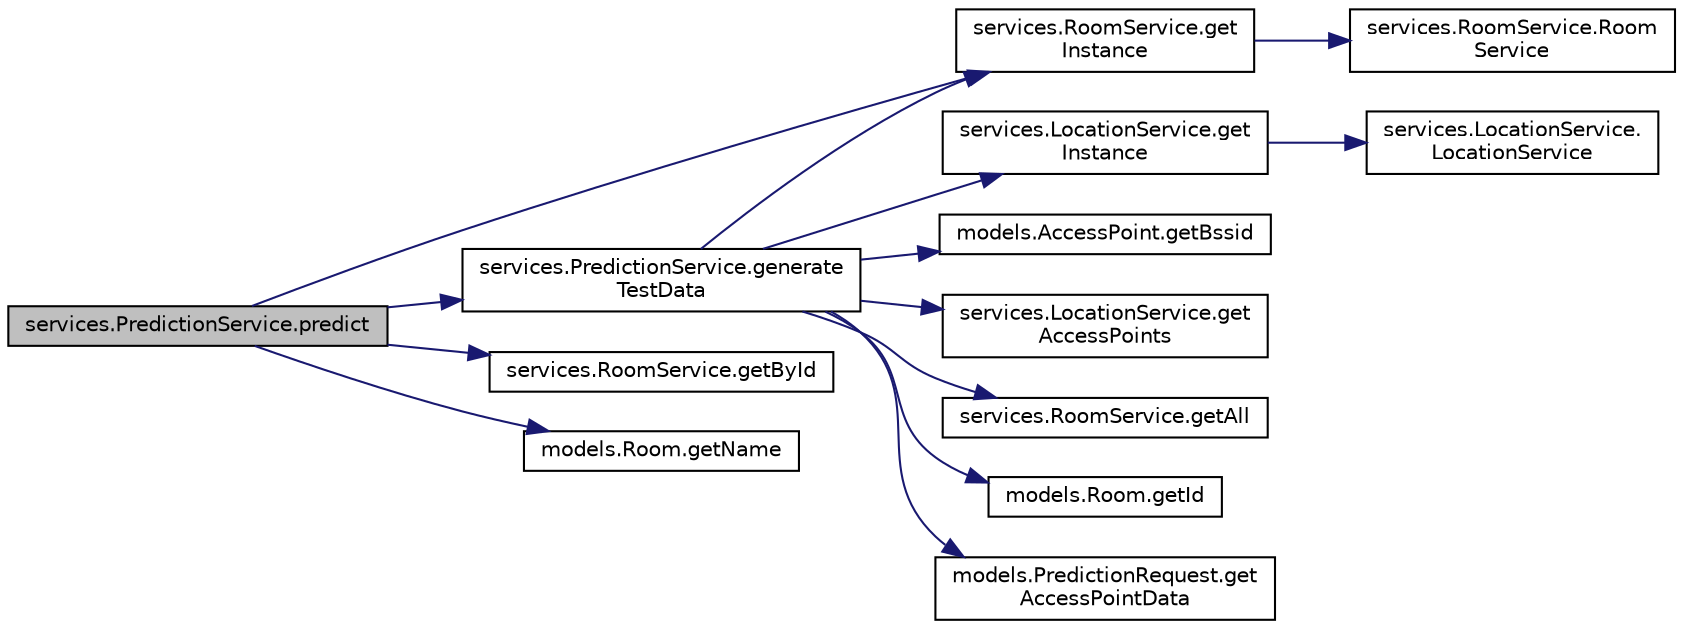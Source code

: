 digraph "services.PredictionService.predict"
{
  edge [fontname="Helvetica",fontsize="10",labelfontname="Helvetica",labelfontsize="10"];
  node [fontname="Helvetica",fontsize="10",shape=record];
  rankdir="LR";
  Node32 [label="services.PredictionService.predict",height=0.2,width=0.4,color="black", fillcolor="grey75", style="filled", fontcolor="black"];
  Node32 -> Node33 [color="midnightblue",fontsize="10",style="solid",fontname="Helvetica"];
  Node33 [label="services.PredictionService.generate\lTestData",height=0.2,width=0.4,color="black", fillcolor="white", style="filled",URL="$classservices_1_1_prediction_service.html#af78d811944d75b0cb0fe6eb26d0939d4"];
  Node33 -> Node34 [color="midnightblue",fontsize="10",style="solid",fontname="Helvetica"];
  Node34 [label="services.LocationService.get\lInstance",height=0.2,width=0.4,color="black", fillcolor="white", style="filled",URL="$classservices_1_1_location_service.html#aa8bbad3b03cffaf61749c7812d5ee938"];
  Node34 -> Node35 [color="midnightblue",fontsize="10",style="solid",fontname="Helvetica"];
  Node35 [label="services.LocationService.\lLocationService",height=0.2,width=0.4,color="black", fillcolor="white", style="filled",URL="$classservices_1_1_location_service.html#a85f8c2226b17fb1dbc11c707f4c8cd73"];
  Node33 -> Node36 [color="midnightblue",fontsize="10",style="solid",fontname="Helvetica"];
  Node36 [label="services.LocationService.get\lAccessPoints",height=0.2,width=0.4,color="black", fillcolor="white", style="filled",URL="$classservices_1_1_location_service.html#a03aad0851039778cf376564f6edec050"];
  Node33 -> Node37 [color="midnightblue",fontsize="10",style="solid",fontname="Helvetica"];
  Node37 [label="services.RoomService.get\lInstance",height=0.2,width=0.4,color="black", fillcolor="white", style="filled",URL="$classservices_1_1_room_service.html#adeddcdbaafe6b272b588002ff3d4d777"];
  Node37 -> Node38 [color="midnightblue",fontsize="10",style="solid",fontname="Helvetica"];
  Node38 [label="services.RoomService.Room\lService",height=0.2,width=0.4,color="black", fillcolor="white", style="filled",URL="$classservices_1_1_room_service.html#a6295cfa7e099005f2f90b9dd5fef09c6"];
  Node33 -> Node39 [color="midnightblue",fontsize="10",style="solid",fontname="Helvetica"];
  Node39 [label="services.RoomService.getAll",height=0.2,width=0.4,color="black", fillcolor="white", style="filled",URL="$classservices_1_1_room_service.html#a8638ce31ba01c962ea29c35afc824b4c"];
  Node33 -> Node40 [color="midnightblue",fontsize="10",style="solid",fontname="Helvetica"];
  Node40 [label="models.Room.getId",height=0.2,width=0.4,color="black", fillcolor="white", style="filled",URL="$classmodels_1_1_room.html#aaaad799593d83ad80c2dad8e5fe89386"];
  Node33 -> Node41 [color="midnightblue",fontsize="10",style="solid",fontname="Helvetica"];
  Node41 [label="models.PredictionRequest.get\lAccessPointData",height=0.2,width=0.4,color="black", fillcolor="white", style="filled",URL="$classmodels_1_1_prediction_request.html#a957acdde4dff28570b2eb330b43b8462"];
  Node33 -> Node42 [color="midnightblue",fontsize="10",style="solid",fontname="Helvetica"];
  Node42 [label="models.AccessPoint.getBssid",height=0.2,width=0.4,color="black", fillcolor="white", style="filled",URL="$classmodels_1_1_access_point.html#a04df3ab2ab8f3ed999c683d0ec370d00"];
  Node32 -> Node37 [color="midnightblue",fontsize="10",style="solid",fontname="Helvetica"];
  Node32 -> Node43 [color="midnightblue",fontsize="10",style="solid",fontname="Helvetica"];
  Node43 [label="services.RoomService.getById",height=0.2,width=0.4,color="black", fillcolor="white", style="filled",URL="$classservices_1_1_room_service.html#a855ab52b7c9c4df961834b7d30b8a3e1"];
  Node32 -> Node44 [color="midnightblue",fontsize="10",style="solid",fontname="Helvetica"];
  Node44 [label="models.Room.getName",height=0.2,width=0.4,color="black", fillcolor="white", style="filled",URL="$classmodels_1_1_room.html#afa2e4c7e57161ee678186e14af02eec6"];
}
